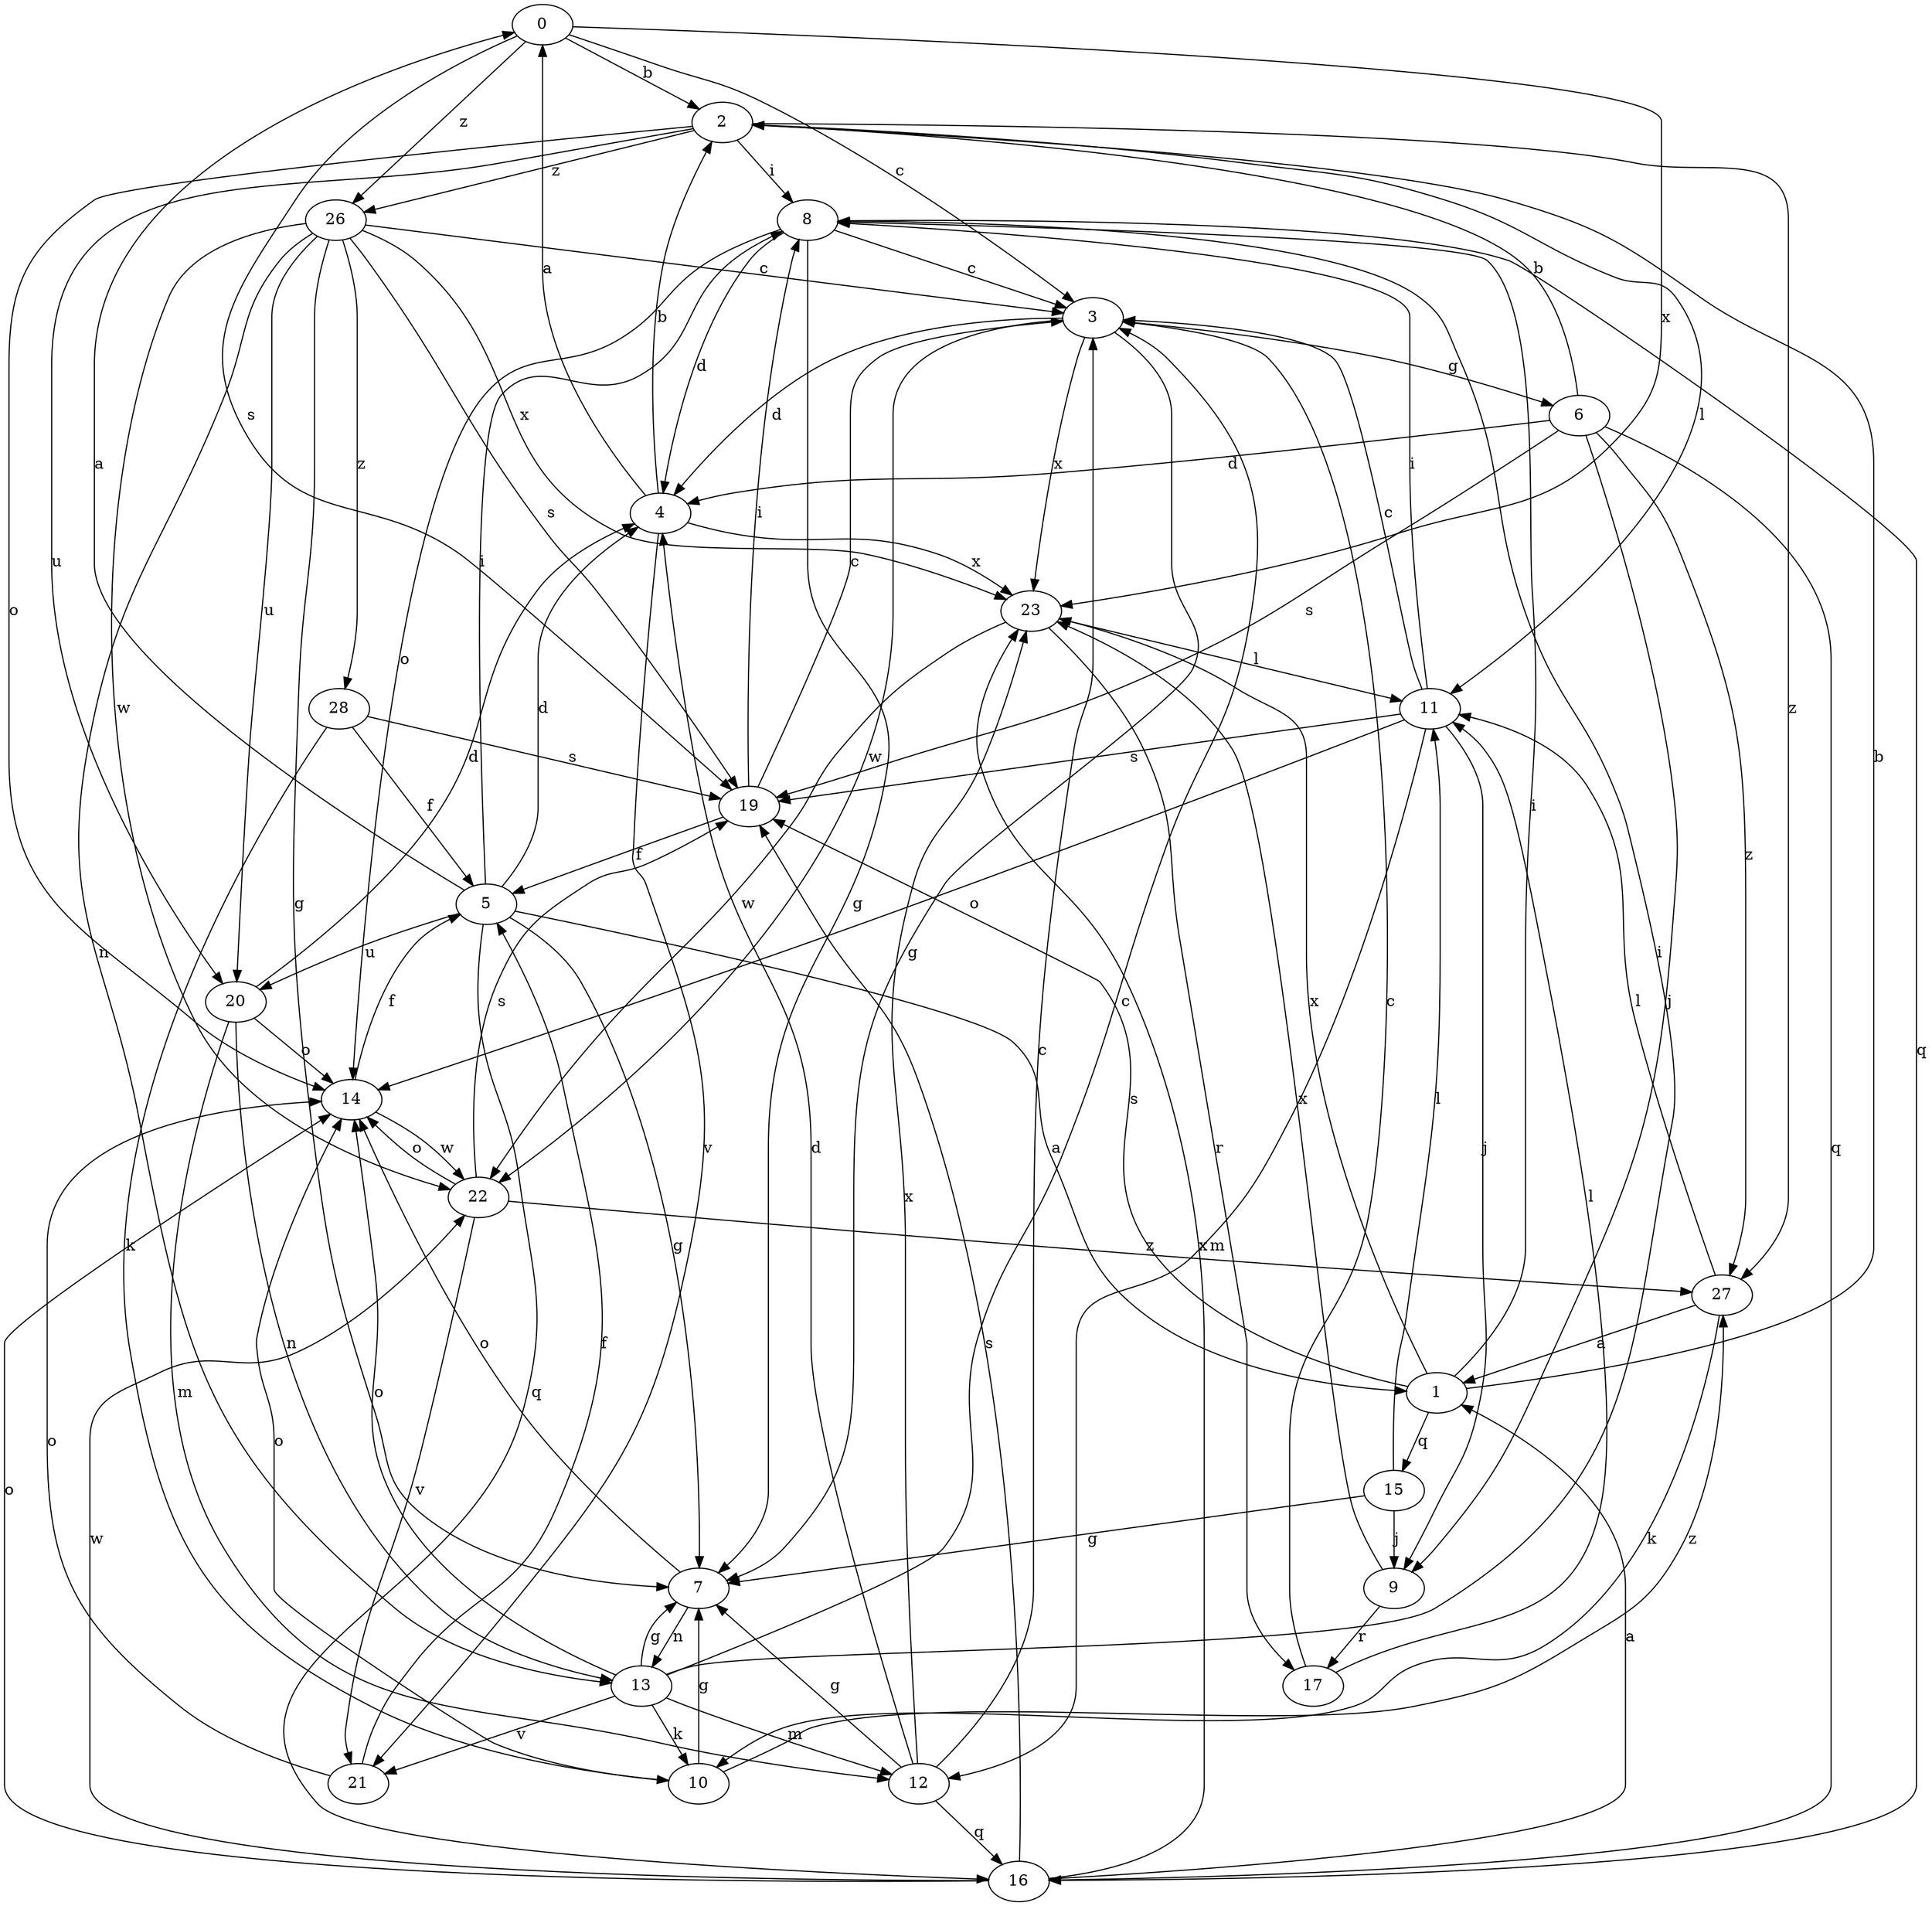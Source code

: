 strict digraph  {
0;
1;
2;
3;
4;
5;
6;
7;
8;
9;
10;
11;
12;
13;
14;
15;
16;
17;
19;
20;
21;
22;
23;
26;
27;
28;
0 -> 2  [label=b];
0 -> 3  [label=c];
0 -> 19  [label=s];
0 -> 23  [label=x];
0 -> 26  [label=z];
1 -> 2  [label=b];
1 -> 8  [label=i];
1 -> 15  [label=q];
1 -> 19  [label=s];
1 -> 23  [label=x];
2 -> 8  [label=i];
2 -> 11  [label=l];
2 -> 14  [label=o];
2 -> 20  [label=u];
2 -> 26  [label=z];
2 -> 27  [label=z];
3 -> 4  [label=d];
3 -> 6  [label=g];
3 -> 7  [label=g];
3 -> 22  [label=w];
3 -> 23  [label=x];
4 -> 0  [label=a];
4 -> 2  [label=b];
4 -> 21  [label=v];
4 -> 23  [label=x];
5 -> 0  [label=a];
5 -> 1  [label=a];
5 -> 4  [label=d];
5 -> 7  [label=g];
5 -> 8  [label=i];
5 -> 16  [label=q];
5 -> 20  [label=u];
6 -> 2  [label=b];
6 -> 4  [label=d];
6 -> 9  [label=j];
6 -> 16  [label=q];
6 -> 19  [label=s];
6 -> 27  [label=z];
7 -> 13  [label=n];
7 -> 14  [label=o];
8 -> 3  [label=c];
8 -> 4  [label=d];
8 -> 7  [label=g];
8 -> 14  [label=o];
8 -> 16  [label=q];
9 -> 17  [label=r];
9 -> 23  [label=x];
10 -> 7  [label=g];
10 -> 14  [label=o];
10 -> 27  [label=z];
11 -> 3  [label=c];
11 -> 8  [label=i];
11 -> 9  [label=j];
11 -> 12  [label=m];
11 -> 14  [label=o];
11 -> 19  [label=s];
12 -> 3  [label=c];
12 -> 4  [label=d];
12 -> 7  [label=g];
12 -> 16  [label=q];
12 -> 23  [label=x];
13 -> 3  [label=c];
13 -> 7  [label=g];
13 -> 8  [label=i];
13 -> 10  [label=k];
13 -> 12  [label=m];
13 -> 14  [label=o];
13 -> 21  [label=v];
14 -> 5  [label=f];
14 -> 22  [label=w];
15 -> 7  [label=g];
15 -> 9  [label=j];
15 -> 11  [label=l];
16 -> 1  [label=a];
16 -> 14  [label=o];
16 -> 19  [label=s];
16 -> 22  [label=w];
16 -> 23  [label=x];
17 -> 3  [label=c];
17 -> 11  [label=l];
19 -> 3  [label=c];
19 -> 5  [label=f];
19 -> 8  [label=i];
20 -> 4  [label=d];
20 -> 12  [label=m];
20 -> 13  [label=n];
20 -> 14  [label=o];
21 -> 5  [label=f];
21 -> 14  [label=o];
22 -> 14  [label=o];
22 -> 19  [label=s];
22 -> 21  [label=v];
22 -> 27  [label=z];
23 -> 11  [label=l];
23 -> 17  [label=r];
23 -> 22  [label=w];
26 -> 3  [label=c];
26 -> 7  [label=g];
26 -> 13  [label=n];
26 -> 19  [label=s];
26 -> 20  [label=u];
26 -> 22  [label=w];
26 -> 23  [label=x];
26 -> 28  [label=z];
27 -> 1  [label=a];
27 -> 10  [label=k];
27 -> 11  [label=l];
28 -> 5  [label=f];
28 -> 10  [label=k];
28 -> 19  [label=s];
}
